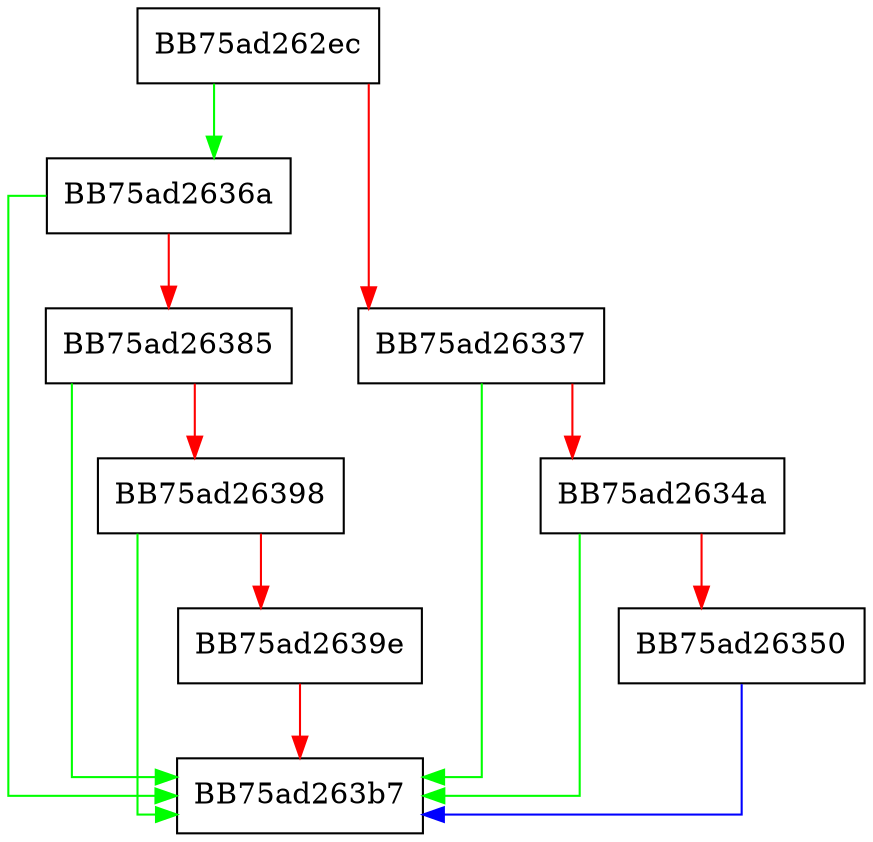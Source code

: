 digraph FinishTransportProviderRemove {
  node [shape="box"];
  graph [splines=ortho];
  BB75ad262ec -> BB75ad2636a [color="green"];
  BB75ad262ec -> BB75ad26337 [color="red"];
  BB75ad26337 -> BB75ad263b7 [color="green"];
  BB75ad26337 -> BB75ad2634a [color="red"];
  BB75ad2634a -> BB75ad263b7 [color="green"];
  BB75ad2634a -> BB75ad26350 [color="red"];
  BB75ad26350 -> BB75ad263b7 [color="blue"];
  BB75ad2636a -> BB75ad263b7 [color="green"];
  BB75ad2636a -> BB75ad26385 [color="red"];
  BB75ad26385 -> BB75ad263b7 [color="green"];
  BB75ad26385 -> BB75ad26398 [color="red"];
  BB75ad26398 -> BB75ad263b7 [color="green"];
  BB75ad26398 -> BB75ad2639e [color="red"];
  BB75ad2639e -> BB75ad263b7 [color="red"];
}